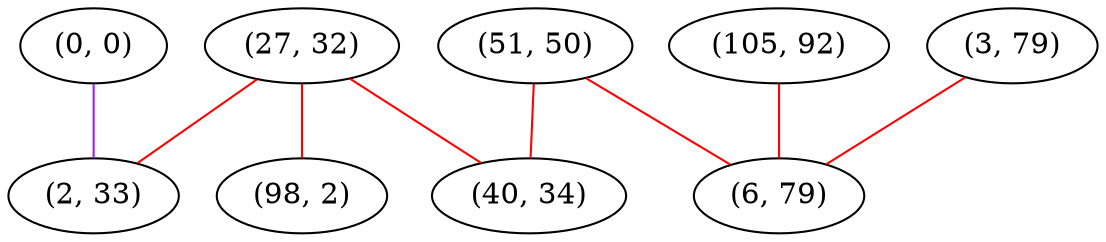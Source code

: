 graph "" {
"(27, 32)";
"(3, 79)";
"(51, 50)";
"(0, 0)";
"(40, 34)";
"(2, 33)";
"(105, 92)";
"(98, 2)";
"(6, 79)";
"(27, 32)" -- "(40, 34)"  [color=red, key=0, weight=1];
"(27, 32)" -- "(2, 33)"  [color=red, key=0, weight=1];
"(27, 32)" -- "(98, 2)"  [color=red, key=0, weight=1];
"(3, 79)" -- "(6, 79)"  [color=red, key=0, weight=1];
"(51, 50)" -- "(6, 79)"  [color=red, key=0, weight=1];
"(51, 50)" -- "(40, 34)"  [color=red, key=0, weight=1];
"(0, 0)" -- "(2, 33)"  [color=purple, key=0, weight=4];
"(105, 92)" -- "(6, 79)"  [color=red, key=0, weight=1];
}
